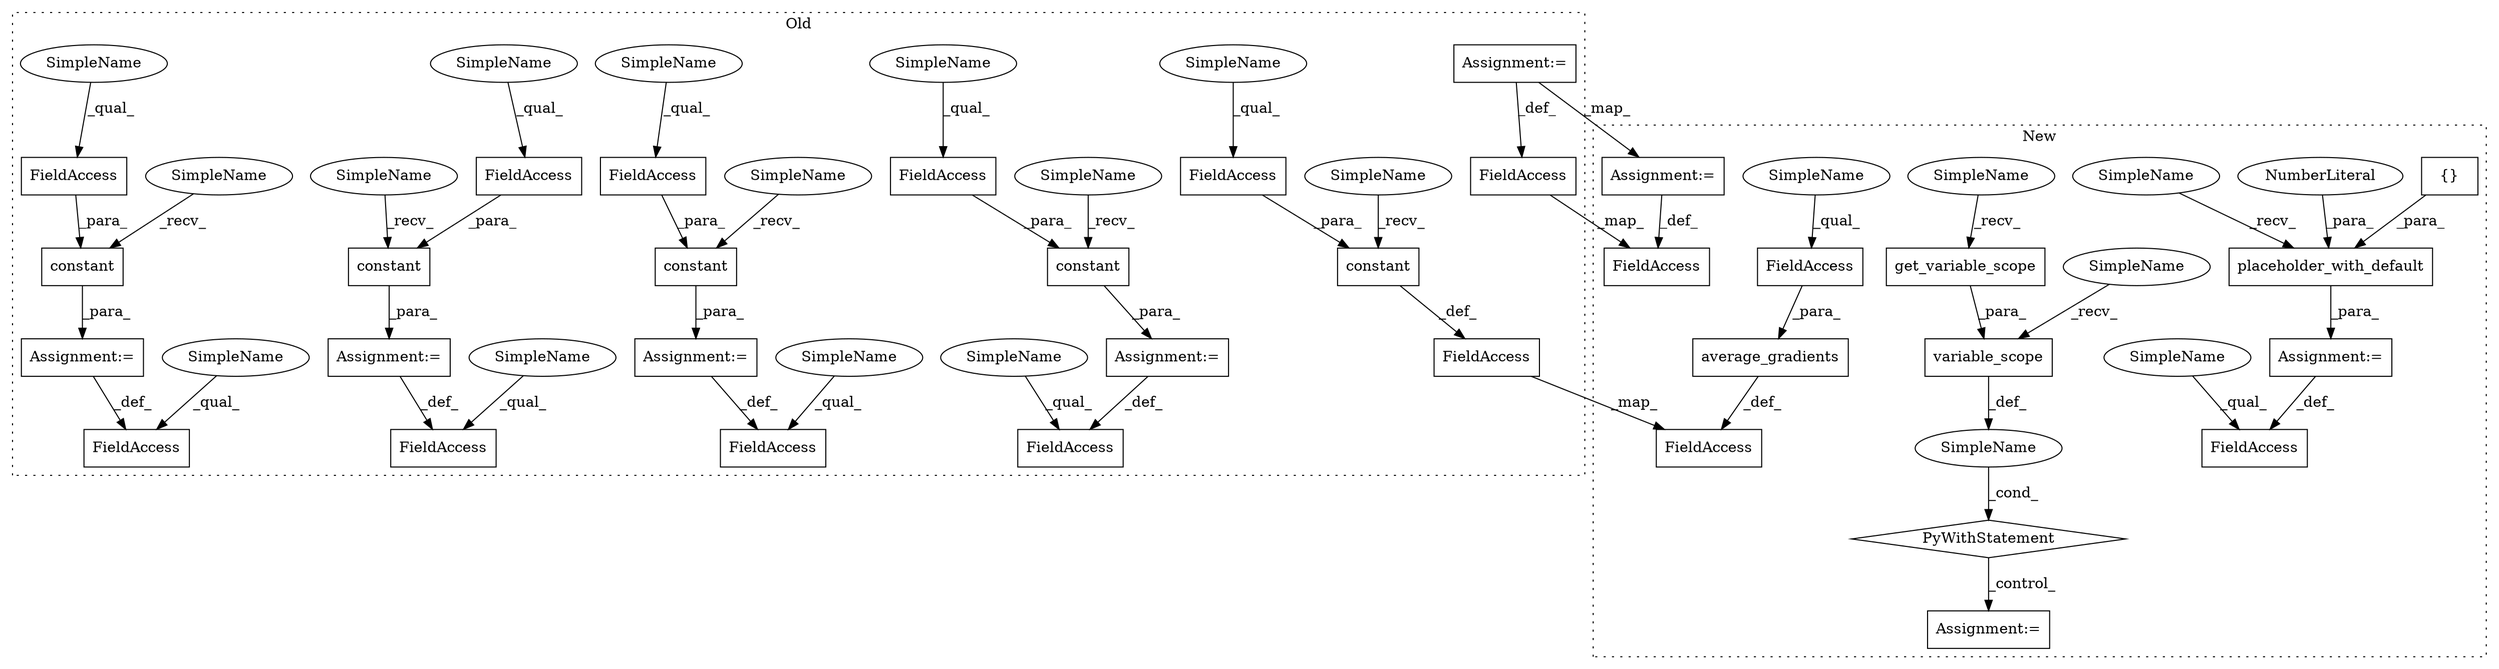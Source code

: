 digraph G {
subgraph cluster0 {
1 [label="constant" a="32" s="10040,10082" l="9,1" shape="box"];
8 [label="FieldAccess" a="22" s="9993" l="35" shape="box"];
9 [label="FieldAccess" a="22" s="10049" l="33" shape="box"];
12 [label="FieldAccess" a="22" s="10345" l="29" shape="box"];
13 [label="constant" a="32" s="10336,10374" l="9,1" shape="box"];
14 [label="FieldAccess" a="22" s="10293" l="31" shape="box"];
15 [label="FieldAccess" a="22" s="10187" l="40" shape="box"];
16 [label="constant" a="32" s="10239,10286" l="9,1" shape="box"];
17 [label="FieldAccess" a="22" s="10089" l="36" shape="box"];
18 [label="constant" a="32" s="10137,10180" l="9,1" shape="box"];
19 [label="FieldAccess" a="22" s="10146" l="34" shape="box"];
20 [label="FieldAccess" a="22" s="10248" l="38" shape="box"];
21 [label="FieldAccess" a="22" s="10438" l="34" shape="box"];
22 [label="constant" a="32" s="10429,10472" l="9,1" shape="box"];
26 [label="Assignment:=" a="7" s="10125" l="1" shape="box"];
27 [label="Assignment:=" a="7" s="10227" l="1" shape="box"];
28 [label="Assignment:=" a="7" s="10324" l="1" shape="box"];
29 [label="Assignment:=" a="7" s="10028" l="1" shape="box"];
32 [label="FieldAccess" a="22" s="10381" l="36" shape="box"];
33 [label="FieldAccess" a="22" s="11451" l="14" shape="box"];
35 [label="Assignment:=" a="7" s="11465" l="1" shape="box"];
37 [label="SimpleName" a="42" s="10126" l="10" shape="ellipse"];
38 [label="SimpleName" a="42" s="10228" l="10" shape="ellipse"];
39 [label="SimpleName" a="42" s="10325" l="10" shape="ellipse"];
40 [label="SimpleName" a="42" s="10418" l="10" shape="ellipse"];
41 [label="SimpleName" a="42" s="10029" l="10" shape="ellipse"];
42 [label="SimpleName" a="42" s="10345" l="4" shape="ellipse"];
43 [label="SimpleName" a="42" s="10089" l="4" shape="ellipse"];
44 [label="SimpleName" a="42" s="9993" l="4" shape="ellipse"];
45 [label="SimpleName" a="42" s="10146" l="4" shape="ellipse"];
46 [label="SimpleName" a="42" s="10248" l="4" shape="ellipse"];
47 [label="SimpleName" a="42" s="10049" l="4" shape="ellipse"];
48 [label="SimpleName" a="42" s="10187" l="4" shape="ellipse"];
49 [label="SimpleName" a="42" s="10438" l="4" shape="ellipse"];
50 [label="SimpleName" a="42" s="10293" l="4" shape="ellipse"];
label = "Old";
style="dotted";
}
subgraph cluster1 {
2 [label="placeholder_with_default" a="32" s="12523,12563" l="25,1" shape="box"];
3 [label="{}" a="4" s="12561" l="2" shape="box"];
4 [label="Assignment:=" a="7" s="12511" l="1" shape="box"];
5 [label="NumberLiteral" a="34" s="12548" l="3" shape="ellipse"];
6 [label="get_variable_scope" a="32" s="12617" l="20" shape="box"];
7 [label="variable_scope" a="32" s="12591,12637" l="15,1" shape="box"];
10 [label="FieldAccess" a="22" s="12487" l="24" shape="box"];
11 [label="FieldAccess" a="22" s="13792" l="19" shape="box"];
23 [label="PyWithStatement" a="104" s="12570,12638" l="10,2" shape="diamond"];
24 [label="SimpleName" a="42" s="" l="" shape="ellipse"];
25 [label="Assignment:=" a="7" s="12665,12772" l="71,2" shape="box"];
30 [label="average_gradients" a="32" s="13774,13811" l="18,1" shape="box"];
31 [label="FieldAccess" a="22" s="13759" l="14" shape="box"];
34 [label="FieldAccess" a="22" s="13675" l="14" shape="box"];
36 [label="Assignment:=" a="7" s="13689" l="1" shape="box"];
51 [label="SimpleName" a="42" s="13792" l="4" shape="ellipse"];
52 [label="SimpleName" a="42" s="12487" l="4" shape="ellipse"];
53 [label="SimpleName" a="42" s="12512" l="10" shape="ellipse"];
54 [label="SimpleName" a="42" s="12580" l="10" shape="ellipse"];
55 [label="SimpleName" a="42" s="12606" l="10" shape="ellipse"];
label = "New";
style="dotted";
}
1 -> 29 [label="_para_"];
2 -> 4 [label="_para_"];
3 -> 2 [label="_para_"];
4 -> 10 [label="_def_"];
5 -> 2 [label="_para_"];
6 -> 7 [label="_para_"];
7 -> 24 [label="_def_"];
9 -> 1 [label="_para_"];
11 -> 30 [label="_para_"];
12 -> 13 [label="_para_"];
13 -> 28 [label="_para_"];
16 -> 27 [label="_para_"];
18 -> 26 [label="_para_"];
19 -> 18 [label="_para_"];
20 -> 16 [label="_para_"];
21 -> 22 [label="_para_"];
22 -> 32 [label="_def_"];
23 -> 25 [label="_control_"];
24 -> 23 [label="_cond_"];
26 -> 17 [label="_def_"];
27 -> 15 [label="_def_"];
28 -> 14 [label="_def_"];
29 -> 8 [label="_def_"];
30 -> 31 [label="_def_"];
32 -> 31 [label="_map_"];
33 -> 34 [label="_map_"];
35 -> 33 [label="_def_"];
35 -> 36 [label="_map_"];
36 -> 34 [label="_def_"];
37 -> 18 [label="_recv_"];
38 -> 16 [label="_recv_"];
39 -> 13 [label="_recv_"];
40 -> 22 [label="_recv_"];
41 -> 1 [label="_recv_"];
42 -> 12 [label="_qual_"];
43 -> 17 [label="_qual_"];
44 -> 8 [label="_qual_"];
45 -> 19 [label="_qual_"];
46 -> 20 [label="_qual_"];
47 -> 9 [label="_qual_"];
48 -> 15 [label="_qual_"];
49 -> 21 [label="_qual_"];
50 -> 14 [label="_qual_"];
51 -> 11 [label="_qual_"];
52 -> 10 [label="_qual_"];
53 -> 2 [label="_recv_"];
54 -> 7 [label="_recv_"];
55 -> 6 [label="_recv_"];
}